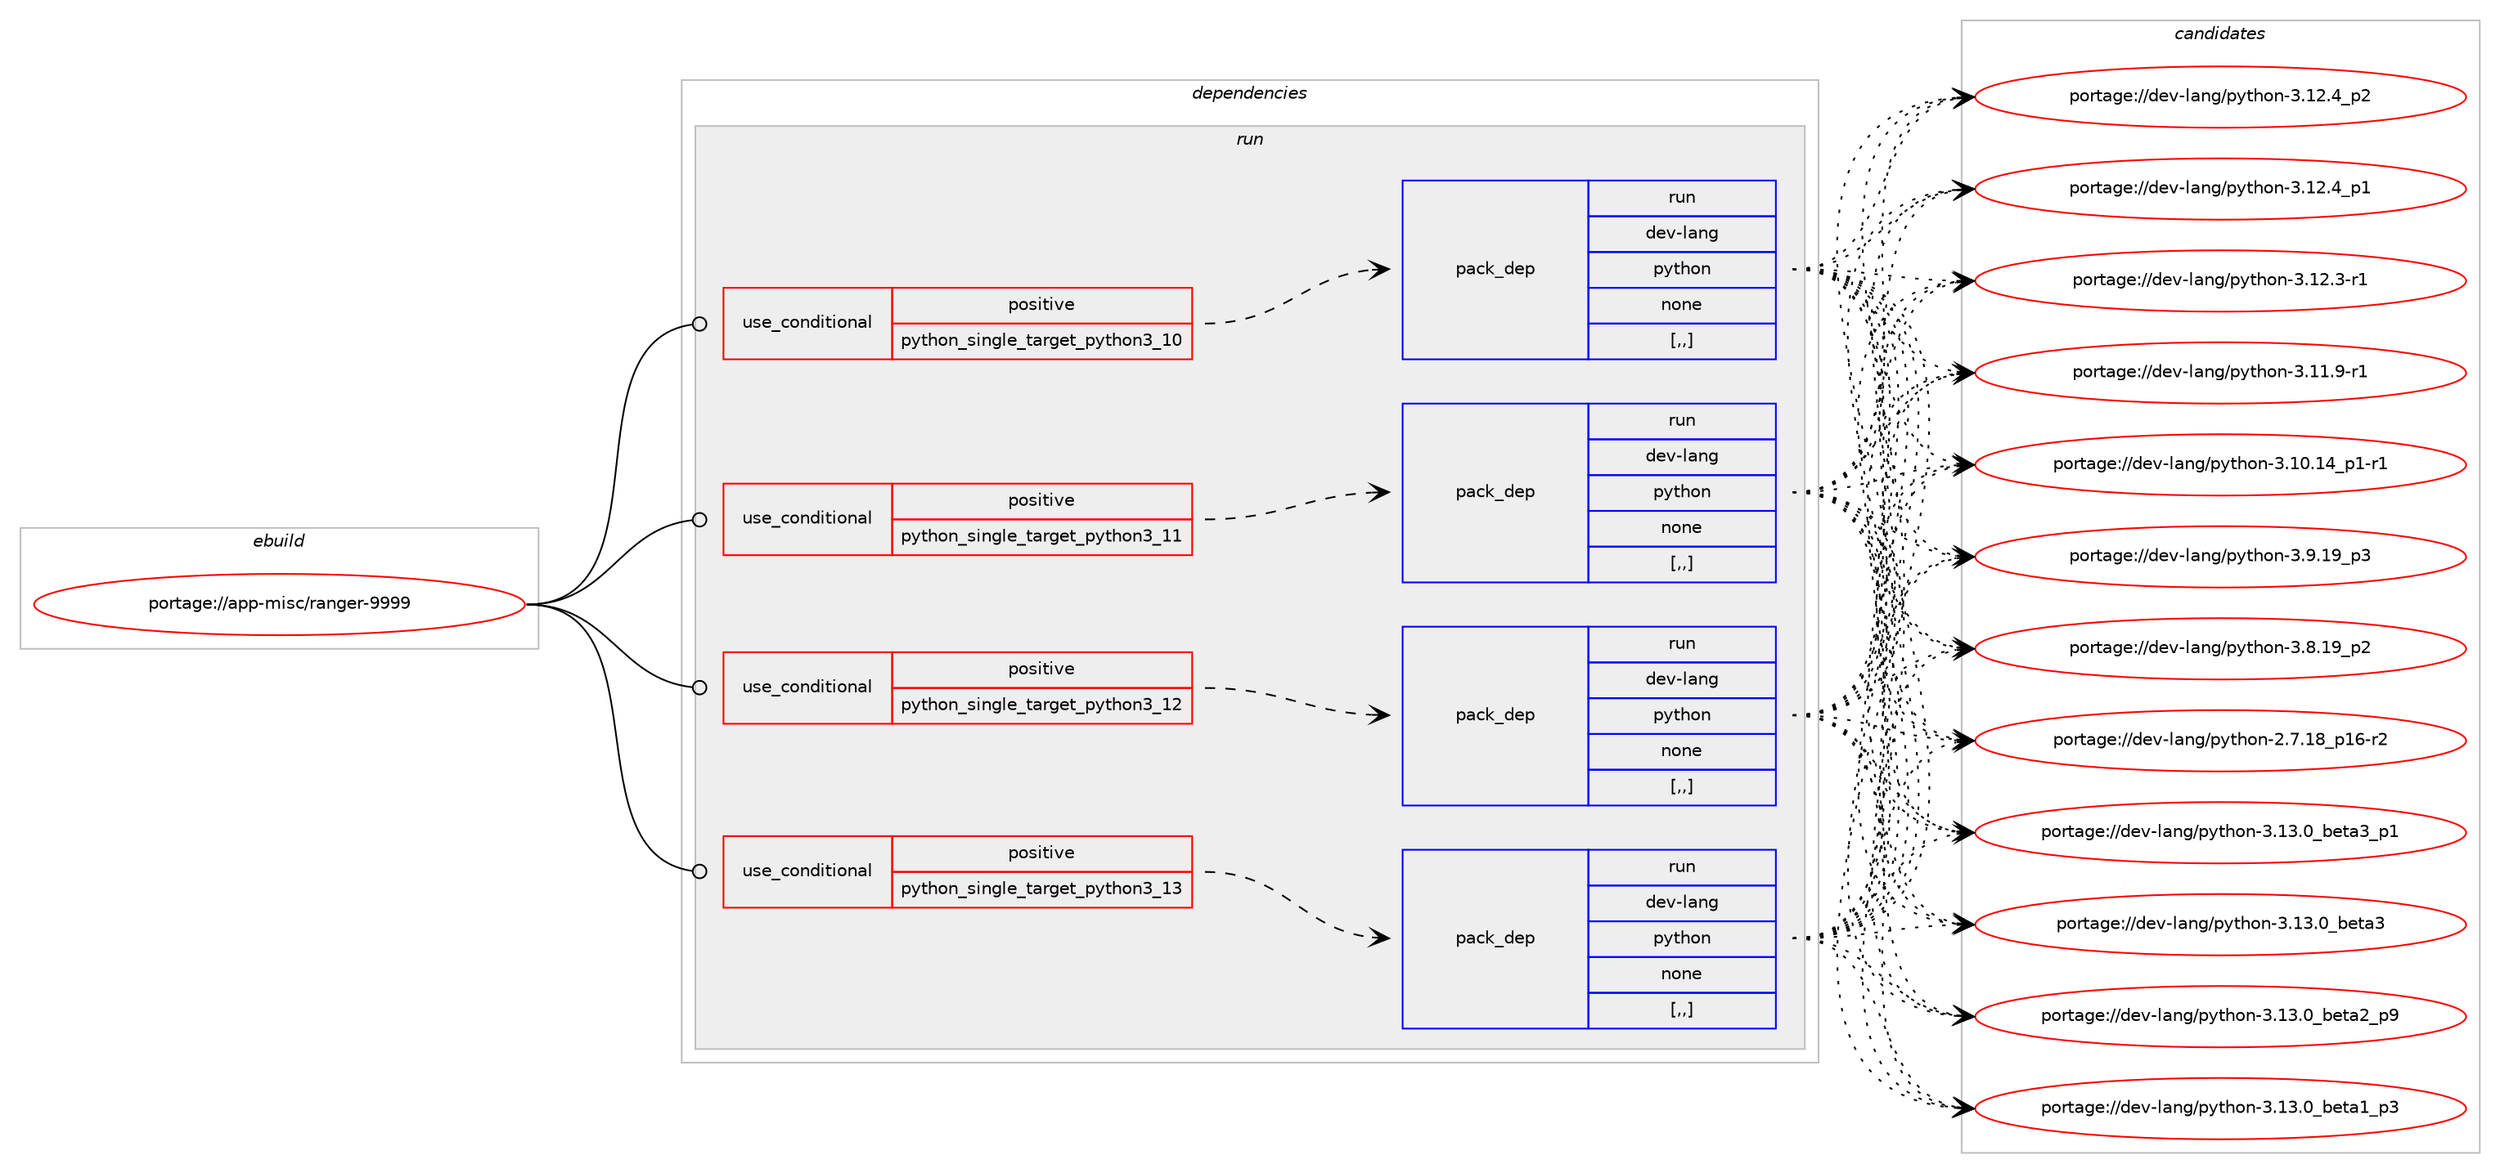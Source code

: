 digraph prolog {

# *************
# Graph options
# *************

newrank=true;
concentrate=true;
compound=true;
graph [rankdir=LR,fontname=Helvetica,fontsize=10,ranksep=1.5];#, ranksep=2.5, nodesep=0.2];
edge  [arrowhead=vee];
node  [fontname=Helvetica,fontsize=10];

# **********
# The ebuild
# **********

subgraph cluster_leftcol {
color=gray;
label=<<i>ebuild</i>>;
id [label="portage://app-misc/ranger-9999", color=red, width=4, href="../app-misc/ranger-9999.svg"];
}

# ****************
# The dependencies
# ****************

subgraph cluster_midcol {
color=gray;
label=<<i>dependencies</i>>;
subgraph cluster_compile {
fillcolor="#eeeeee";
style=filled;
label=<<i>compile</i>>;
}
subgraph cluster_compileandrun {
fillcolor="#eeeeee";
style=filled;
label=<<i>compile and run</i>>;
}
subgraph cluster_run {
fillcolor="#eeeeee";
style=filled;
label=<<i>run</i>>;
subgraph cond12672 {
dependency43757 [label=<<TABLE BORDER="0" CELLBORDER="1" CELLSPACING="0" CELLPADDING="4"><TR><TD ROWSPAN="3" CELLPADDING="10">use_conditional</TD></TR><TR><TD>positive</TD></TR><TR><TD>python_single_target_python3_10</TD></TR></TABLE>>, shape=none, color=red];
subgraph pack30684 {
dependency43758 [label=<<TABLE BORDER="0" CELLBORDER="1" CELLSPACING="0" CELLPADDING="4" WIDTH="220"><TR><TD ROWSPAN="6" CELLPADDING="30">pack_dep</TD></TR><TR><TD WIDTH="110">run</TD></TR><TR><TD>dev-lang</TD></TR><TR><TD>python</TD></TR><TR><TD>none</TD></TR><TR><TD>[,,]</TD></TR></TABLE>>, shape=none, color=blue];
}
dependency43757:e -> dependency43758:w [weight=20,style="dashed",arrowhead="vee"];
}
id:e -> dependency43757:w [weight=20,style="solid",arrowhead="odot"];
subgraph cond12673 {
dependency43759 [label=<<TABLE BORDER="0" CELLBORDER="1" CELLSPACING="0" CELLPADDING="4"><TR><TD ROWSPAN="3" CELLPADDING="10">use_conditional</TD></TR><TR><TD>positive</TD></TR><TR><TD>python_single_target_python3_11</TD></TR></TABLE>>, shape=none, color=red];
subgraph pack30685 {
dependency43760 [label=<<TABLE BORDER="0" CELLBORDER="1" CELLSPACING="0" CELLPADDING="4" WIDTH="220"><TR><TD ROWSPAN="6" CELLPADDING="30">pack_dep</TD></TR><TR><TD WIDTH="110">run</TD></TR><TR><TD>dev-lang</TD></TR><TR><TD>python</TD></TR><TR><TD>none</TD></TR><TR><TD>[,,]</TD></TR></TABLE>>, shape=none, color=blue];
}
dependency43759:e -> dependency43760:w [weight=20,style="dashed",arrowhead="vee"];
}
id:e -> dependency43759:w [weight=20,style="solid",arrowhead="odot"];
subgraph cond12674 {
dependency43761 [label=<<TABLE BORDER="0" CELLBORDER="1" CELLSPACING="0" CELLPADDING="4"><TR><TD ROWSPAN="3" CELLPADDING="10">use_conditional</TD></TR><TR><TD>positive</TD></TR><TR><TD>python_single_target_python3_12</TD></TR></TABLE>>, shape=none, color=red];
subgraph pack30686 {
dependency43762 [label=<<TABLE BORDER="0" CELLBORDER="1" CELLSPACING="0" CELLPADDING="4" WIDTH="220"><TR><TD ROWSPAN="6" CELLPADDING="30">pack_dep</TD></TR><TR><TD WIDTH="110">run</TD></TR><TR><TD>dev-lang</TD></TR><TR><TD>python</TD></TR><TR><TD>none</TD></TR><TR><TD>[,,]</TD></TR></TABLE>>, shape=none, color=blue];
}
dependency43761:e -> dependency43762:w [weight=20,style="dashed",arrowhead="vee"];
}
id:e -> dependency43761:w [weight=20,style="solid",arrowhead="odot"];
subgraph cond12675 {
dependency43763 [label=<<TABLE BORDER="0" CELLBORDER="1" CELLSPACING="0" CELLPADDING="4"><TR><TD ROWSPAN="3" CELLPADDING="10">use_conditional</TD></TR><TR><TD>positive</TD></TR><TR><TD>python_single_target_python3_13</TD></TR></TABLE>>, shape=none, color=red];
subgraph pack30687 {
dependency43764 [label=<<TABLE BORDER="0" CELLBORDER="1" CELLSPACING="0" CELLPADDING="4" WIDTH="220"><TR><TD ROWSPAN="6" CELLPADDING="30">pack_dep</TD></TR><TR><TD WIDTH="110">run</TD></TR><TR><TD>dev-lang</TD></TR><TR><TD>python</TD></TR><TR><TD>none</TD></TR><TR><TD>[,,]</TD></TR></TABLE>>, shape=none, color=blue];
}
dependency43763:e -> dependency43764:w [weight=20,style="dashed",arrowhead="vee"];
}
id:e -> dependency43763:w [weight=20,style="solid",arrowhead="odot"];
}
}

# **************
# The candidates
# **************

subgraph cluster_choices {
rank=same;
color=gray;
label=<<i>candidates</i>>;

subgraph choice30684 {
color=black;
nodesep=1;
choice10010111845108971101034711212111610411111045514649514648959810111697519511249 [label="portage://dev-lang/python-3.13.0_beta3_p1", color=red, width=4,href="../dev-lang/python-3.13.0_beta3_p1.svg"];
choice1001011184510897110103471121211161041111104551464951464895981011169751 [label="portage://dev-lang/python-3.13.0_beta3", color=red, width=4,href="../dev-lang/python-3.13.0_beta3.svg"];
choice10010111845108971101034711212111610411111045514649514648959810111697509511257 [label="portage://dev-lang/python-3.13.0_beta2_p9", color=red, width=4,href="../dev-lang/python-3.13.0_beta2_p9.svg"];
choice10010111845108971101034711212111610411111045514649514648959810111697499511251 [label="portage://dev-lang/python-3.13.0_beta1_p3", color=red, width=4,href="../dev-lang/python-3.13.0_beta1_p3.svg"];
choice100101118451089711010347112121116104111110455146495046529511250 [label="portage://dev-lang/python-3.12.4_p2", color=red, width=4,href="../dev-lang/python-3.12.4_p2.svg"];
choice100101118451089711010347112121116104111110455146495046529511249 [label="portage://dev-lang/python-3.12.4_p1", color=red, width=4,href="../dev-lang/python-3.12.4_p1.svg"];
choice100101118451089711010347112121116104111110455146495046514511449 [label="portage://dev-lang/python-3.12.3-r1", color=red, width=4,href="../dev-lang/python-3.12.3-r1.svg"];
choice100101118451089711010347112121116104111110455146494946574511449 [label="portage://dev-lang/python-3.11.9-r1", color=red, width=4,href="../dev-lang/python-3.11.9-r1.svg"];
choice100101118451089711010347112121116104111110455146494846495295112494511449 [label="portage://dev-lang/python-3.10.14_p1-r1", color=red, width=4,href="../dev-lang/python-3.10.14_p1-r1.svg"];
choice100101118451089711010347112121116104111110455146574649579511251 [label="portage://dev-lang/python-3.9.19_p3", color=red, width=4,href="../dev-lang/python-3.9.19_p3.svg"];
choice100101118451089711010347112121116104111110455146564649579511250 [label="portage://dev-lang/python-3.8.19_p2", color=red, width=4,href="../dev-lang/python-3.8.19_p2.svg"];
choice100101118451089711010347112121116104111110455046554649569511249544511450 [label="portage://dev-lang/python-2.7.18_p16-r2", color=red, width=4,href="../dev-lang/python-2.7.18_p16-r2.svg"];
dependency43758:e -> choice10010111845108971101034711212111610411111045514649514648959810111697519511249:w [style=dotted,weight="100"];
dependency43758:e -> choice1001011184510897110103471121211161041111104551464951464895981011169751:w [style=dotted,weight="100"];
dependency43758:e -> choice10010111845108971101034711212111610411111045514649514648959810111697509511257:w [style=dotted,weight="100"];
dependency43758:e -> choice10010111845108971101034711212111610411111045514649514648959810111697499511251:w [style=dotted,weight="100"];
dependency43758:e -> choice100101118451089711010347112121116104111110455146495046529511250:w [style=dotted,weight="100"];
dependency43758:e -> choice100101118451089711010347112121116104111110455146495046529511249:w [style=dotted,weight="100"];
dependency43758:e -> choice100101118451089711010347112121116104111110455146495046514511449:w [style=dotted,weight="100"];
dependency43758:e -> choice100101118451089711010347112121116104111110455146494946574511449:w [style=dotted,weight="100"];
dependency43758:e -> choice100101118451089711010347112121116104111110455146494846495295112494511449:w [style=dotted,weight="100"];
dependency43758:e -> choice100101118451089711010347112121116104111110455146574649579511251:w [style=dotted,weight="100"];
dependency43758:e -> choice100101118451089711010347112121116104111110455146564649579511250:w [style=dotted,weight="100"];
dependency43758:e -> choice100101118451089711010347112121116104111110455046554649569511249544511450:w [style=dotted,weight="100"];
}
subgraph choice30685 {
color=black;
nodesep=1;
choice10010111845108971101034711212111610411111045514649514648959810111697519511249 [label="portage://dev-lang/python-3.13.0_beta3_p1", color=red, width=4,href="../dev-lang/python-3.13.0_beta3_p1.svg"];
choice1001011184510897110103471121211161041111104551464951464895981011169751 [label="portage://dev-lang/python-3.13.0_beta3", color=red, width=4,href="../dev-lang/python-3.13.0_beta3.svg"];
choice10010111845108971101034711212111610411111045514649514648959810111697509511257 [label="portage://dev-lang/python-3.13.0_beta2_p9", color=red, width=4,href="../dev-lang/python-3.13.0_beta2_p9.svg"];
choice10010111845108971101034711212111610411111045514649514648959810111697499511251 [label="portage://dev-lang/python-3.13.0_beta1_p3", color=red, width=4,href="../dev-lang/python-3.13.0_beta1_p3.svg"];
choice100101118451089711010347112121116104111110455146495046529511250 [label="portage://dev-lang/python-3.12.4_p2", color=red, width=4,href="../dev-lang/python-3.12.4_p2.svg"];
choice100101118451089711010347112121116104111110455146495046529511249 [label="portage://dev-lang/python-3.12.4_p1", color=red, width=4,href="../dev-lang/python-3.12.4_p1.svg"];
choice100101118451089711010347112121116104111110455146495046514511449 [label="portage://dev-lang/python-3.12.3-r1", color=red, width=4,href="../dev-lang/python-3.12.3-r1.svg"];
choice100101118451089711010347112121116104111110455146494946574511449 [label="portage://dev-lang/python-3.11.9-r1", color=red, width=4,href="../dev-lang/python-3.11.9-r1.svg"];
choice100101118451089711010347112121116104111110455146494846495295112494511449 [label="portage://dev-lang/python-3.10.14_p1-r1", color=red, width=4,href="../dev-lang/python-3.10.14_p1-r1.svg"];
choice100101118451089711010347112121116104111110455146574649579511251 [label="portage://dev-lang/python-3.9.19_p3", color=red, width=4,href="../dev-lang/python-3.9.19_p3.svg"];
choice100101118451089711010347112121116104111110455146564649579511250 [label="portage://dev-lang/python-3.8.19_p2", color=red, width=4,href="../dev-lang/python-3.8.19_p2.svg"];
choice100101118451089711010347112121116104111110455046554649569511249544511450 [label="portage://dev-lang/python-2.7.18_p16-r2", color=red, width=4,href="../dev-lang/python-2.7.18_p16-r2.svg"];
dependency43760:e -> choice10010111845108971101034711212111610411111045514649514648959810111697519511249:w [style=dotted,weight="100"];
dependency43760:e -> choice1001011184510897110103471121211161041111104551464951464895981011169751:w [style=dotted,weight="100"];
dependency43760:e -> choice10010111845108971101034711212111610411111045514649514648959810111697509511257:w [style=dotted,weight="100"];
dependency43760:e -> choice10010111845108971101034711212111610411111045514649514648959810111697499511251:w [style=dotted,weight="100"];
dependency43760:e -> choice100101118451089711010347112121116104111110455146495046529511250:w [style=dotted,weight="100"];
dependency43760:e -> choice100101118451089711010347112121116104111110455146495046529511249:w [style=dotted,weight="100"];
dependency43760:e -> choice100101118451089711010347112121116104111110455146495046514511449:w [style=dotted,weight="100"];
dependency43760:e -> choice100101118451089711010347112121116104111110455146494946574511449:w [style=dotted,weight="100"];
dependency43760:e -> choice100101118451089711010347112121116104111110455146494846495295112494511449:w [style=dotted,weight="100"];
dependency43760:e -> choice100101118451089711010347112121116104111110455146574649579511251:w [style=dotted,weight="100"];
dependency43760:e -> choice100101118451089711010347112121116104111110455146564649579511250:w [style=dotted,weight="100"];
dependency43760:e -> choice100101118451089711010347112121116104111110455046554649569511249544511450:w [style=dotted,weight="100"];
}
subgraph choice30686 {
color=black;
nodesep=1;
choice10010111845108971101034711212111610411111045514649514648959810111697519511249 [label="portage://dev-lang/python-3.13.0_beta3_p1", color=red, width=4,href="../dev-lang/python-3.13.0_beta3_p1.svg"];
choice1001011184510897110103471121211161041111104551464951464895981011169751 [label="portage://dev-lang/python-3.13.0_beta3", color=red, width=4,href="../dev-lang/python-3.13.0_beta3.svg"];
choice10010111845108971101034711212111610411111045514649514648959810111697509511257 [label="portage://dev-lang/python-3.13.0_beta2_p9", color=red, width=4,href="../dev-lang/python-3.13.0_beta2_p9.svg"];
choice10010111845108971101034711212111610411111045514649514648959810111697499511251 [label="portage://dev-lang/python-3.13.0_beta1_p3", color=red, width=4,href="../dev-lang/python-3.13.0_beta1_p3.svg"];
choice100101118451089711010347112121116104111110455146495046529511250 [label="portage://dev-lang/python-3.12.4_p2", color=red, width=4,href="../dev-lang/python-3.12.4_p2.svg"];
choice100101118451089711010347112121116104111110455146495046529511249 [label="portage://dev-lang/python-3.12.4_p1", color=red, width=4,href="../dev-lang/python-3.12.4_p1.svg"];
choice100101118451089711010347112121116104111110455146495046514511449 [label="portage://dev-lang/python-3.12.3-r1", color=red, width=4,href="../dev-lang/python-3.12.3-r1.svg"];
choice100101118451089711010347112121116104111110455146494946574511449 [label="portage://dev-lang/python-3.11.9-r1", color=red, width=4,href="../dev-lang/python-3.11.9-r1.svg"];
choice100101118451089711010347112121116104111110455146494846495295112494511449 [label="portage://dev-lang/python-3.10.14_p1-r1", color=red, width=4,href="../dev-lang/python-3.10.14_p1-r1.svg"];
choice100101118451089711010347112121116104111110455146574649579511251 [label="portage://dev-lang/python-3.9.19_p3", color=red, width=4,href="../dev-lang/python-3.9.19_p3.svg"];
choice100101118451089711010347112121116104111110455146564649579511250 [label="portage://dev-lang/python-3.8.19_p2", color=red, width=4,href="../dev-lang/python-3.8.19_p2.svg"];
choice100101118451089711010347112121116104111110455046554649569511249544511450 [label="portage://dev-lang/python-2.7.18_p16-r2", color=red, width=4,href="../dev-lang/python-2.7.18_p16-r2.svg"];
dependency43762:e -> choice10010111845108971101034711212111610411111045514649514648959810111697519511249:w [style=dotted,weight="100"];
dependency43762:e -> choice1001011184510897110103471121211161041111104551464951464895981011169751:w [style=dotted,weight="100"];
dependency43762:e -> choice10010111845108971101034711212111610411111045514649514648959810111697509511257:w [style=dotted,weight="100"];
dependency43762:e -> choice10010111845108971101034711212111610411111045514649514648959810111697499511251:w [style=dotted,weight="100"];
dependency43762:e -> choice100101118451089711010347112121116104111110455146495046529511250:w [style=dotted,weight="100"];
dependency43762:e -> choice100101118451089711010347112121116104111110455146495046529511249:w [style=dotted,weight="100"];
dependency43762:e -> choice100101118451089711010347112121116104111110455146495046514511449:w [style=dotted,weight="100"];
dependency43762:e -> choice100101118451089711010347112121116104111110455146494946574511449:w [style=dotted,weight="100"];
dependency43762:e -> choice100101118451089711010347112121116104111110455146494846495295112494511449:w [style=dotted,weight="100"];
dependency43762:e -> choice100101118451089711010347112121116104111110455146574649579511251:w [style=dotted,weight="100"];
dependency43762:e -> choice100101118451089711010347112121116104111110455146564649579511250:w [style=dotted,weight="100"];
dependency43762:e -> choice100101118451089711010347112121116104111110455046554649569511249544511450:w [style=dotted,weight="100"];
}
subgraph choice30687 {
color=black;
nodesep=1;
choice10010111845108971101034711212111610411111045514649514648959810111697519511249 [label="portage://dev-lang/python-3.13.0_beta3_p1", color=red, width=4,href="../dev-lang/python-3.13.0_beta3_p1.svg"];
choice1001011184510897110103471121211161041111104551464951464895981011169751 [label="portage://dev-lang/python-3.13.0_beta3", color=red, width=4,href="../dev-lang/python-3.13.0_beta3.svg"];
choice10010111845108971101034711212111610411111045514649514648959810111697509511257 [label="portage://dev-lang/python-3.13.0_beta2_p9", color=red, width=4,href="../dev-lang/python-3.13.0_beta2_p9.svg"];
choice10010111845108971101034711212111610411111045514649514648959810111697499511251 [label="portage://dev-lang/python-3.13.0_beta1_p3", color=red, width=4,href="../dev-lang/python-3.13.0_beta1_p3.svg"];
choice100101118451089711010347112121116104111110455146495046529511250 [label="portage://dev-lang/python-3.12.4_p2", color=red, width=4,href="../dev-lang/python-3.12.4_p2.svg"];
choice100101118451089711010347112121116104111110455146495046529511249 [label="portage://dev-lang/python-3.12.4_p1", color=red, width=4,href="../dev-lang/python-3.12.4_p1.svg"];
choice100101118451089711010347112121116104111110455146495046514511449 [label="portage://dev-lang/python-3.12.3-r1", color=red, width=4,href="../dev-lang/python-3.12.3-r1.svg"];
choice100101118451089711010347112121116104111110455146494946574511449 [label="portage://dev-lang/python-3.11.9-r1", color=red, width=4,href="../dev-lang/python-3.11.9-r1.svg"];
choice100101118451089711010347112121116104111110455146494846495295112494511449 [label="portage://dev-lang/python-3.10.14_p1-r1", color=red, width=4,href="../dev-lang/python-3.10.14_p1-r1.svg"];
choice100101118451089711010347112121116104111110455146574649579511251 [label="portage://dev-lang/python-3.9.19_p3", color=red, width=4,href="../dev-lang/python-3.9.19_p3.svg"];
choice100101118451089711010347112121116104111110455146564649579511250 [label="portage://dev-lang/python-3.8.19_p2", color=red, width=4,href="../dev-lang/python-3.8.19_p2.svg"];
choice100101118451089711010347112121116104111110455046554649569511249544511450 [label="portage://dev-lang/python-2.7.18_p16-r2", color=red, width=4,href="../dev-lang/python-2.7.18_p16-r2.svg"];
dependency43764:e -> choice10010111845108971101034711212111610411111045514649514648959810111697519511249:w [style=dotted,weight="100"];
dependency43764:e -> choice1001011184510897110103471121211161041111104551464951464895981011169751:w [style=dotted,weight="100"];
dependency43764:e -> choice10010111845108971101034711212111610411111045514649514648959810111697509511257:w [style=dotted,weight="100"];
dependency43764:e -> choice10010111845108971101034711212111610411111045514649514648959810111697499511251:w [style=dotted,weight="100"];
dependency43764:e -> choice100101118451089711010347112121116104111110455146495046529511250:w [style=dotted,weight="100"];
dependency43764:e -> choice100101118451089711010347112121116104111110455146495046529511249:w [style=dotted,weight="100"];
dependency43764:e -> choice100101118451089711010347112121116104111110455146495046514511449:w [style=dotted,weight="100"];
dependency43764:e -> choice100101118451089711010347112121116104111110455146494946574511449:w [style=dotted,weight="100"];
dependency43764:e -> choice100101118451089711010347112121116104111110455146494846495295112494511449:w [style=dotted,weight="100"];
dependency43764:e -> choice100101118451089711010347112121116104111110455146574649579511251:w [style=dotted,weight="100"];
dependency43764:e -> choice100101118451089711010347112121116104111110455146564649579511250:w [style=dotted,weight="100"];
dependency43764:e -> choice100101118451089711010347112121116104111110455046554649569511249544511450:w [style=dotted,weight="100"];
}
}

}
